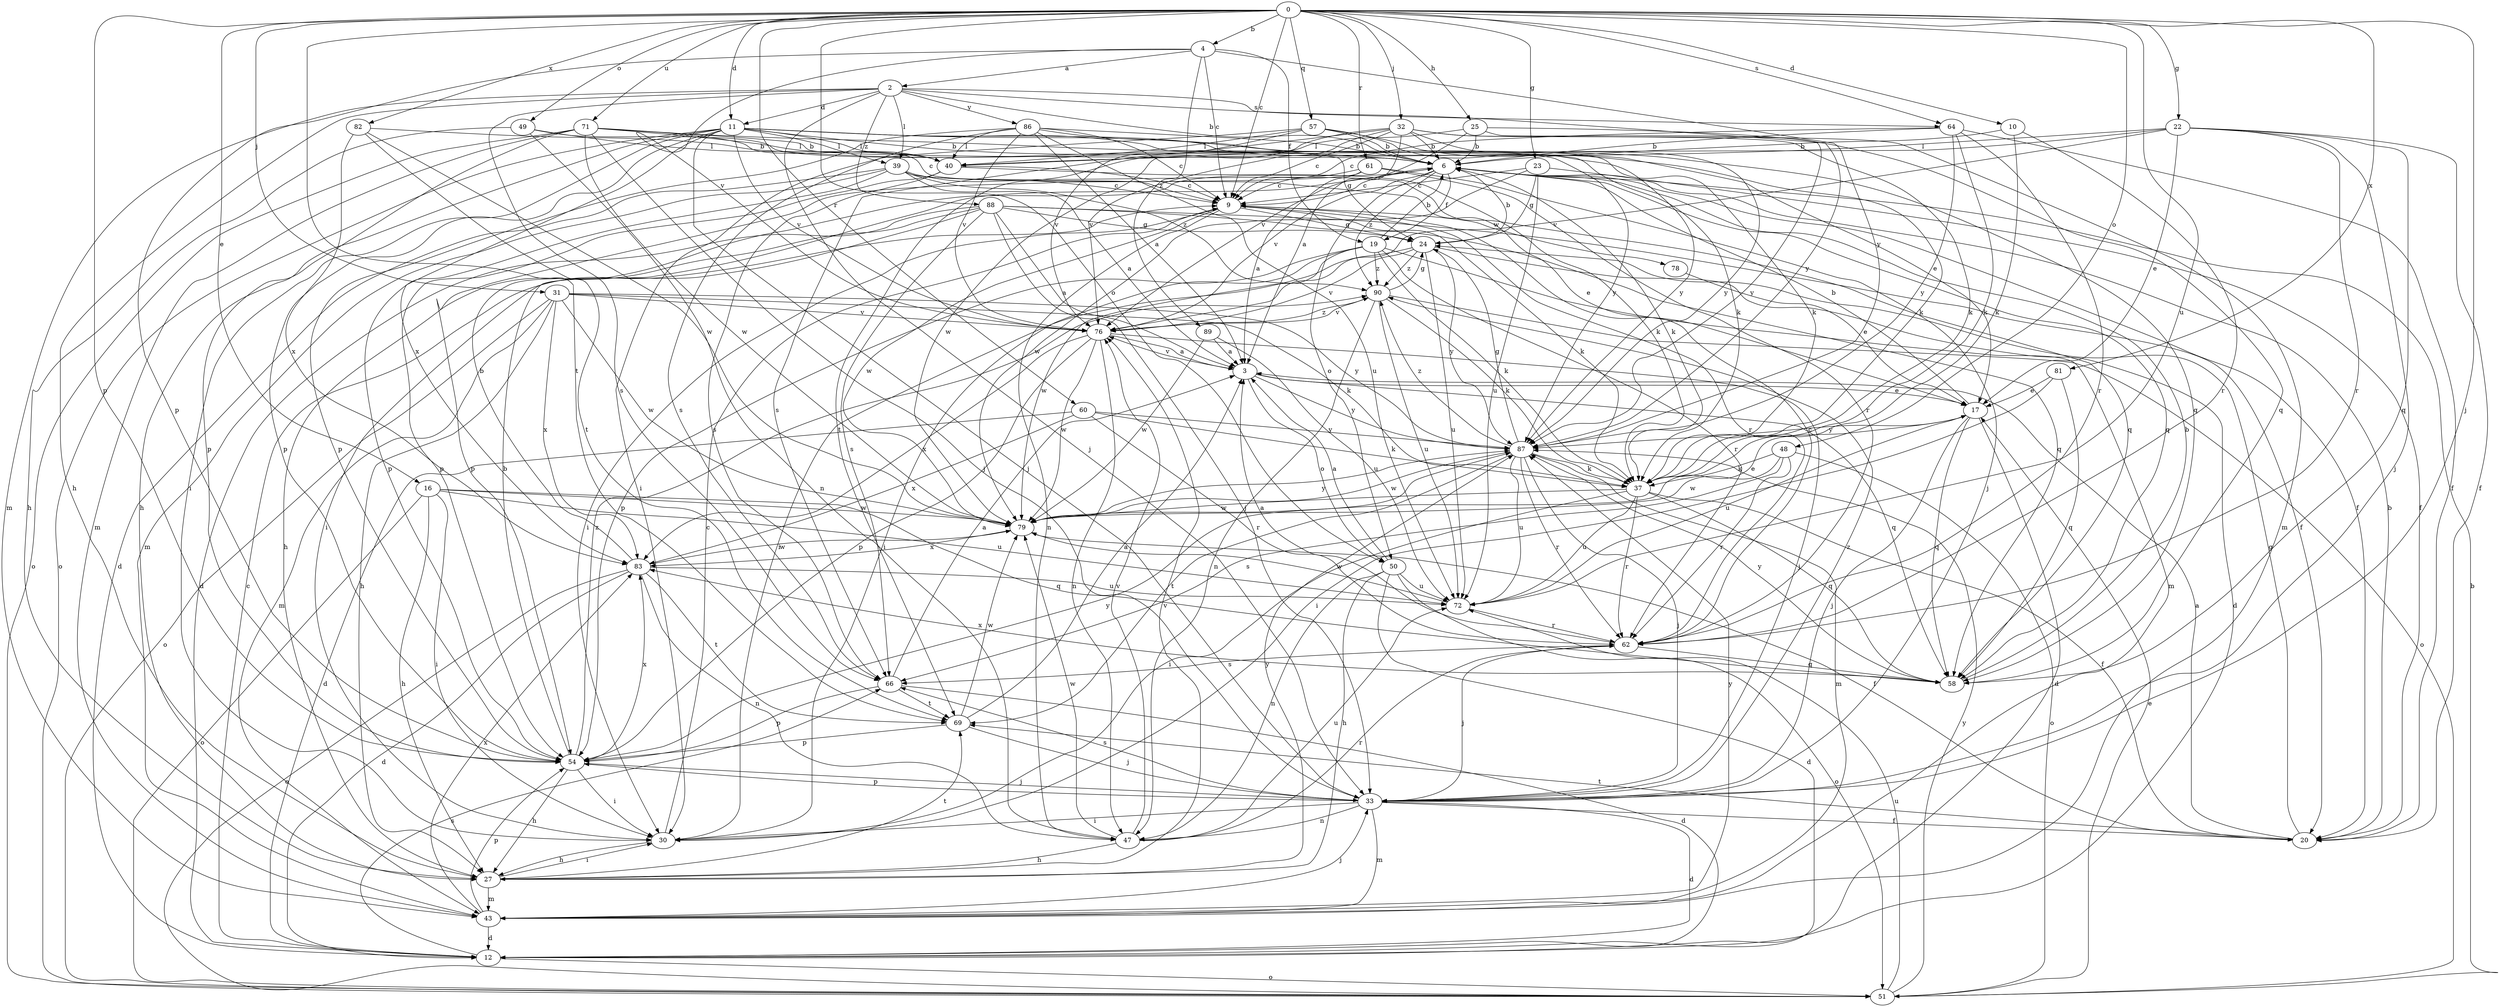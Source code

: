 strict digraph  {
0;
2;
3;
4;
6;
9;
10;
11;
12;
16;
17;
19;
20;
22;
23;
24;
25;
27;
30;
31;
32;
33;
37;
39;
40;
43;
47;
48;
49;
50;
51;
54;
57;
58;
60;
61;
62;
64;
66;
69;
71;
72;
76;
78;
79;
81;
82;
83;
86;
87;
88;
89;
90;
0 -> 4  [label=b];
0 -> 9  [label=c];
0 -> 10  [label=d];
0 -> 11  [label=d];
0 -> 16  [label=e];
0 -> 22  [label=g];
0 -> 23  [label=g];
0 -> 25  [label=h];
0 -> 31  [label=j];
0 -> 32  [label=j];
0 -> 33  [label=j];
0 -> 48  [label=o];
0 -> 49  [label=o];
0 -> 50  [label=o];
0 -> 54  [label=p];
0 -> 57  [label=q];
0 -> 60  [label=r];
0 -> 61  [label=r];
0 -> 64  [label=s];
0 -> 69  [label=t];
0 -> 71  [label=u];
0 -> 72  [label=u];
0 -> 81  [label=x];
0 -> 82  [label=x];
2 -> 6  [label=b];
2 -> 11  [label=d];
2 -> 27  [label=h];
2 -> 33  [label=j];
2 -> 39  [label=l];
2 -> 43  [label=m];
2 -> 64  [label=s];
2 -> 66  [label=s];
2 -> 86  [label=y];
2 -> 87  [label=y];
2 -> 88  [label=z];
3 -> 17  [label=e];
3 -> 50  [label=o];
3 -> 58  [label=q];
3 -> 76  [label=v];
3 -> 87  [label=y];
4 -> 2  [label=a];
4 -> 9  [label=c];
4 -> 19  [label=f];
4 -> 54  [label=p];
4 -> 76  [label=v];
4 -> 87  [label=y];
4 -> 89  [label=z];
6 -> 9  [label=c];
6 -> 19  [label=f];
6 -> 20  [label=f];
6 -> 37  [label=k];
6 -> 50  [label=o];
6 -> 58  [label=q];
6 -> 76  [label=v];
6 -> 90  [label=z];
9 -> 24  [label=g];
9 -> 30  [label=i];
9 -> 37  [label=k];
9 -> 47  [label=n];
9 -> 62  [label=r];
9 -> 78  [label=w];
9 -> 79  [label=w];
10 -> 6  [label=b];
10 -> 37  [label=k];
10 -> 62  [label=r];
11 -> 6  [label=b];
11 -> 17  [label=e];
11 -> 27  [label=h];
11 -> 30  [label=i];
11 -> 33  [label=j];
11 -> 37  [label=k];
11 -> 39  [label=l];
11 -> 40  [label=l];
11 -> 51  [label=o];
11 -> 54  [label=p];
11 -> 58  [label=q];
11 -> 76  [label=v];
11 -> 83  [label=x];
12 -> 9  [label=c];
12 -> 51  [label=o];
12 -> 66  [label=s];
16 -> 27  [label=h];
16 -> 30  [label=i];
16 -> 51  [label=o];
16 -> 58  [label=q];
16 -> 72  [label=u];
16 -> 79  [label=w];
17 -> 6  [label=b];
17 -> 12  [label=d];
17 -> 33  [label=j];
17 -> 58  [label=q];
17 -> 72  [label=u];
17 -> 87  [label=y];
19 -> 6  [label=b];
19 -> 30  [label=i];
19 -> 37  [label=k];
19 -> 43  [label=m];
19 -> 54  [label=p];
19 -> 62  [label=r];
19 -> 79  [label=w];
19 -> 90  [label=z];
20 -> 3  [label=a];
20 -> 6  [label=b];
20 -> 24  [label=g];
20 -> 69  [label=t];
22 -> 17  [label=e];
22 -> 20  [label=f];
22 -> 33  [label=j];
22 -> 40  [label=l];
22 -> 58  [label=q];
22 -> 62  [label=r];
22 -> 76  [label=v];
22 -> 79  [label=w];
23 -> 9  [label=c];
23 -> 20  [label=f];
23 -> 24  [label=g];
23 -> 72  [label=u];
23 -> 79  [label=w];
24 -> 6  [label=b];
24 -> 12  [label=d];
24 -> 30  [label=i];
24 -> 72  [label=u];
24 -> 76  [label=v];
24 -> 87  [label=y];
24 -> 90  [label=z];
25 -> 6  [label=b];
25 -> 40  [label=l];
25 -> 58  [label=q];
25 -> 76  [label=v];
25 -> 87  [label=y];
27 -> 30  [label=i];
27 -> 43  [label=m];
27 -> 69  [label=t];
27 -> 76  [label=v];
27 -> 87  [label=y];
30 -> 9  [label=c];
30 -> 27  [label=h];
31 -> 27  [label=h];
31 -> 37  [label=k];
31 -> 43  [label=m];
31 -> 51  [label=o];
31 -> 76  [label=v];
31 -> 79  [label=w];
31 -> 83  [label=x];
31 -> 87  [label=y];
32 -> 3  [label=a];
32 -> 6  [label=b];
32 -> 9  [label=c];
32 -> 37  [label=k];
32 -> 43  [label=m];
32 -> 66  [label=s];
32 -> 69  [label=t];
32 -> 76  [label=v];
32 -> 87  [label=y];
33 -> 12  [label=d];
33 -> 20  [label=f];
33 -> 30  [label=i];
33 -> 43  [label=m];
33 -> 47  [label=n];
33 -> 54  [label=p];
33 -> 66  [label=s];
33 -> 90  [label=z];
37 -> 20  [label=f];
37 -> 30  [label=i];
37 -> 58  [label=q];
37 -> 62  [label=r];
37 -> 72  [label=u];
37 -> 79  [label=w];
39 -> 3  [label=a];
39 -> 9  [label=c];
39 -> 12  [label=d];
39 -> 17  [label=e];
39 -> 43  [label=m];
39 -> 54  [label=p];
39 -> 58  [label=q];
39 -> 90  [label=z];
40 -> 9  [label=c];
40 -> 37  [label=k];
40 -> 54  [label=p];
40 -> 66  [label=s];
43 -> 12  [label=d];
43 -> 33  [label=j];
43 -> 54  [label=p];
43 -> 83  [label=x];
43 -> 87  [label=y];
47 -> 27  [label=h];
47 -> 62  [label=r];
47 -> 72  [label=u];
47 -> 76  [label=v];
47 -> 79  [label=w];
48 -> 37  [label=k];
48 -> 51  [label=o];
48 -> 62  [label=r];
48 -> 66  [label=s];
48 -> 79  [label=w];
49 -> 27  [label=h];
49 -> 40  [label=l];
49 -> 47  [label=n];
49 -> 87  [label=y];
50 -> 3  [label=a];
50 -> 12  [label=d];
50 -> 27  [label=h];
50 -> 47  [label=n];
50 -> 51  [label=o];
50 -> 72  [label=u];
51 -> 6  [label=b];
51 -> 17  [label=e];
51 -> 72  [label=u];
51 -> 87  [label=y];
54 -> 6  [label=b];
54 -> 27  [label=h];
54 -> 30  [label=i];
54 -> 33  [label=j];
54 -> 83  [label=x];
54 -> 87  [label=y];
54 -> 90  [label=z];
57 -> 6  [label=b];
57 -> 30  [label=i];
57 -> 37  [label=k];
57 -> 40  [label=l];
57 -> 76  [label=v];
57 -> 87  [label=y];
58 -> 6  [label=b];
58 -> 83  [label=x];
58 -> 87  [label=y];
60 -> 12  [label=d];
60 -> 37  [label=k];
60 -> 62  [label=r];
60 -> 83  [label=x];
60 -> 87  [label=y];
61 -> 3  [label=a];
61 -> 9  [label=c];
61 -> 33  [label=j];
61 -> 54  [label=p];
61 -> 62  [label=r];
62 -> 3  [label=a];
62 -> 9  [label=c];
62 -> 33  [label=j];
62 -> 58  [label=q];
62 -> 66  [label=s];
64 -> 6  [label=b];
64 -> 9  [label=c];
64 -> 20  [label=f];
64 -> 37  [label=k];
64 -> 62  [label=r];
64 -> 87  [label=y];
66 -> 3  [label=a];
66 -> 12  [label=d];
66 -> 54  [label=p];
66 -> 69  [label=t];
69 -> 3  [label=a];
69 -> 33  [label=j];
69 -> 54  [label=p];
69 -> 79  [label=w];
71 -> 6  [label=b];
71 -> 9  [label=c];
71 -> 33  [label=j];
71 -> 37  [label=k];
71 -> 40  [label=l];
71 -> 43  [label=m];
71 -> 51  [label=o];
71 -> 54  [label=p];
71 -> 79  [label=w];
72 -> 62  [label=r];
72 -> 79  [label=w];
76 -> 3  [label=a];
76 -> 33  [label=j];
76 -> 47  [label=n];
76 -> 54  [label=p];
76 -> 79  [label=w];
76 -> 83  [label=x];
76 -> 90  [label=z];
78 -> 17  [label=e];
79 -> 17  [label=e];
79 -> 20  [label=f];
79 -> 83  [label=x];
79 -> 87  [label=y];
81 -> 17  [label=e];
81 -> 30  [label=i];
81 -> 58  [label=q];
82 -> 6  [label=b];
82 -> 69  [label=t];
82 -> 79  [label=w];
82 -> 83  [label=x];
83 -> 6  [label=b];
83 -> 12  [label=d];
83 -> 47  [label=n];
83 -> 51  [label=o];
83 -> 69  [label=t];
83 -> 72  [label=u];
83 -> 79  [label=w];
86 -> 3  [label=a];
86 -> 6  [label=b];
86 -> 9  [label=c];
86 -> 24  [label=g];
86 -> 40  [label=l];
86 -> 54  [label=p];
86 -> 66  [label=s];
86 -> 72  [label=u];
86 -> 76  [label=v];
87 -> 24  [label=g];
87 -> 33  [label=j];
87 -> 37  [label=k];
87 -> 43  [label=m];
87 -> 62  [label=r];
87 -> 69  [label=t];
87 -> 72  [label=u];
87 -> 79  [label=w];
87 -> 90  [label=z];
88 -> 3  [label=a];
88 -> 12  [label=d];
88 -> 20  [label=f];
88 -> 24  [label=g];
88 -> 27  [label=h];
88 -> 30  [label=i];
88 -> 33  [label=j];
88 -> 58  [label=q];
88 -> 66  [label=s];
89 -> 3  [label=a];
89 -> 72  [label=u];
89 -> 79  [label=w];
90 -> 24  [label=g];
90 -> 37  [label=k];
90 -> 47  [label=n];
90 -> 51  [label=o];
90 -> 72  [label=u];
90 -> 76  [label=v];
}
